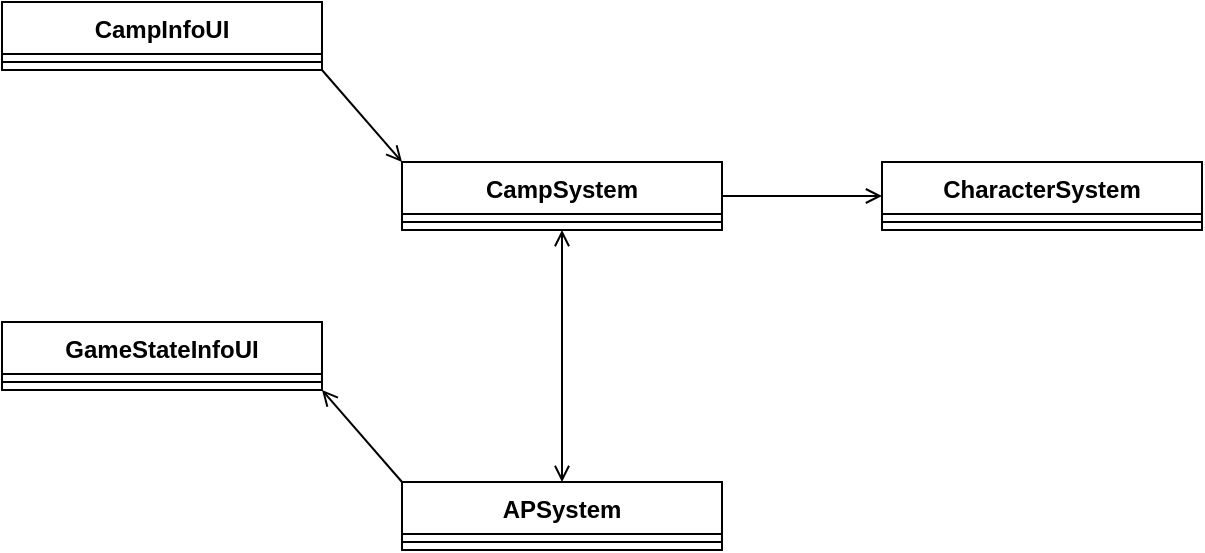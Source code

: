 <mxfile version="22.1.11" type="device">
  <diagram name="第 1 页" id="ZgnLJGhao5x6fJyLnmXg">
    <mxGraphModel dx="1434" dy="844" grid="1" gridSize="10" guides="1" tooltips="1" connect="1" arrows="1" fold="1" page="1" pageScale="1" pageWidth="827" pageHeight="1169" math="0" shadow="0">
      <root>
        <mxCell id="0" />
        <mxCell id="1" parent="0" />
        <mxCell id="NAkT9p_wWUS84LRAwRPv-14" style="edgeStyle=none;rounded=0;orthogonalLoop=1;jettySize=auto;html=1;exitX=1;exitY=1;exitDx=0;exitDy=0;entryX=0;entryY=0;entryDx=0;entryDy=0;endArrow=open;endFill=0;" edge="1" parent="1" source="NAkT9p_wWUS84LRAwRPv-1" target="NAkT9p_wWUS84LRAwRPv-5">
          <mxGeometry relative="1" as="geometry" />
        </mxCell>
        <mxCell id="NAkT9p_wWUS84LRAwRPv-1" value="CampInfoUI" style="swimlane;fontStyle=1;align=center;verticalAlign=top;childLayout=stackLayout;horizontal=1;startSize=26;horizontalStack=0;resizeParent=1;resizeParentMax=0;resizeLast=0;collapsible=1;marginBottom=0;whiteSpace=wrap;html=1;" vertex="1" parent="1">
          <mxGeometry y="200" width="160" height="34" as="geometry" />
        </mxCell>
        <mxCell id="NAkT9p_wWUS84LRAwRPv-3" value="" style="line;strokeWidth=1;fillColor=none;align=left;verticalAlign=middle;spacingTop=-1;spacingLeft=3;spacingRight=3;rotatable=0;labelPosition=right;points=[];portConstraint=eastwest;strokeColor=inherit;" vertex="1" parent="NAkT9p_wWUS84LRAwRPv-1">
          <mxGeometry y="26" width="160" height="8" as="geometry" />
        </mxCell>
        <mxCell id="NAkT9p_wWUS84LRAwRPv-15" style="edgeStyle=none;rounded=0;orthogonalLoop=1;jettySize=auto;html=1;entryX=0.5;entryY=0;entryDx=0;entryDy=0;endArrow=open;endFill=0;startArrow=open;startFill=0;" edge="1" parent="1" source="NAkT9p_wWUS84LRAwRPv-5" target="NAkT9p_wWUS84LRAwRPv-9">
          <mxGeometry relative="1" as="geometry" />
        </mxCell>
        <mxCell id="NAkT9p_wWUS84LRAwRPv-16" style="edgeStyle=none;rounded=0;orthogonalLoop=1;jettySize=auto;html=1;entryX=0;entryY=0.5;entryDx=0;entryDy=0;endArrow=open;endFill=0;" edge="1" parent="1" source="NAkT9p_wWUS84LRAwRPv-5" target="NAkT9p_wWUS84LRAwRPv-7">
          <mxGeometry relative="1" as="geometry" />
        </mxCell>
        <mxCell id="NAkT9p_wWUS84LRAwRPv-5" value="CampSystem" style="swimlane;fontStyle=1;align=center;verticalAlign=top;childLayout=stackLayout;horizontal=1;startSize=26;horizontalStack=0;resizeParent=1;resizeParentMax=0;resizeLast=0;collapsible=1;marginBottom=0;whiteSpace=wrap;html=1;" vertex="1" parent="1">
          <mxGeometry x="200" y="280" width="160" height="34" as="geometry" />
        </mxCell>
        <mxCell id="NAkT9p_wWUS84LRAwRPv-6" value="" style="line;strokeWidth=1;fillColor=none;align=left;verticalAlign=middle;spacingTop=-1;spacingLeft=3;spacingRight=3;rotatable=0;labelPosition=right;points=[];portConstraint=eastwest;strokeColor=inherit;" vertex="1" parent="NAkT9p_wWUS84LRAwRPv-5">
          <mxGeometry y="26" width="160" height="8" as="geometry" />
        </mxCell>
        <mxCell id="NAkT9p_wWUS84LRAwRPv-7" value="CharacterSystem" style="swimlane;fontStyle=1;align=center;verticalAlign=top;childLayout=stackLayout;horizontal=1;startSize=26;horizontalStack=0;resizeParent=1;resizeParentMax=0;resizeLast=0;collapsible=1;marginBottom=0;whiteSpace=wrap;html=1;" vertex="1" parent="1">
          <mxGeometry x="440" y="280" width="160" height="34" as="geometry" />
        </mxCell>
        <mxCell id="NAkT9p_wWUS84LRAwRPv-8" value="" style="line;strokeWidth=1;fillColor=none;align=left;verticalAlign=middle;spacingTop=-1;spacingLeft=3;spacingRight=3;rotatable=0;labelPosition=right;points=[];portConstraint=eastwest;strokeColor=inherit;" vertex="1" parent="NAkT9p_wWUS84LRAwRPv-7">
          <mxGeometry y="26" width="160" height="8" as="geometry" />
        </mxCell>
        <mxCell id="NAkT9p_wWUS84LRAwRPv-17" style="edgeStyle=none;rounded=0;orthogonalLoop=1;jettySize=auto;html=1;exitX=0;exitY=0;exitDx=0;exitDy=0;entryX=1;entryY=1;entryDx=0;entryDy=0;endArrow=open;endFill=0;" edge="1" parent="1" source="NAkT9p_wWUS84LRAwRPv-9" target="NAkT9p_wWUS84LRAwRPv-11">
          <mxGeometry relative="1" as="geometry" />
        </mxCell>
        <mxCell id="NAkT9p_wWUS84LRAwRPv-9" value="APSystem" style="swimlane;fontStyle=1;align=center;verticalAlign=top;childLayout=stackLayout;horizontal=1;startSize=26;horizontalStack=0;resizeParent=1;resizeParentMax=0;resizeLast=0;collapsible=1;marginBottom=0;whiteSpace=wrap;html=1;" vertex="1" parent="1">
          <mxGeometry x="200" y="440" width="160" height="34" as="geometry" />
        </mxCell>
        <mxCell id="NAkT9p_wWUS84LRAwRPv-10" value="" style="line;strokeWidth=1;fillColor=none;align=left;verticalAlign=middle;spacingTop=-1;spacingLeft=3;spacingRight=3;rotatable=0;labelPosition=right;points=[];portConstraint=eastwest;strokeColor=inherit;" vertex="1" parent="NAkT9p_wWUS84LRAwRPv-9">
          <mxGeometry y="26" width="160" height="8" as="geometry" />
        </mxCell>
        <mxCell id="NAkT9p_wWUS84LRAwRPv-11" value="GameStateInfoUI" style="swimlane;fontStyle=1;align=center;verticalAlign=top;childLayout=stackLayout;horizontal=1;startSize=26;horizontalStack=0;resizeParent=1;resizeParentMax=0;resizeLast=0;collapsible=1;marginBottom=0;whiteSpace=wrap;html=1;" vertex="1" parent="1">
          <mxGeometry y="360" width="160" height="34" as="geometry" />
        </mxCell>
        <mxCell id="NAkT9p_wWUS84LRAwRPv-12" value="" style="line;strokeWidth=1;fillColor=none;align=left;verticalAlign=middle;spacingTop=-1;spacingLeft=3;spacingRight=3;rotatable=0;labelPosition=right;points=[];portConstraint=eastwest;strokeColor=inherit;" vertex="1" parent="NAkT9p_wWUS84LRAwRPv-11">
          <mxGeometry y="26" width="160" height="8" as="geometry" />
        </mxCell>
      </root>
    </mxGraphModel>
  </diagram>
</mxfile>
